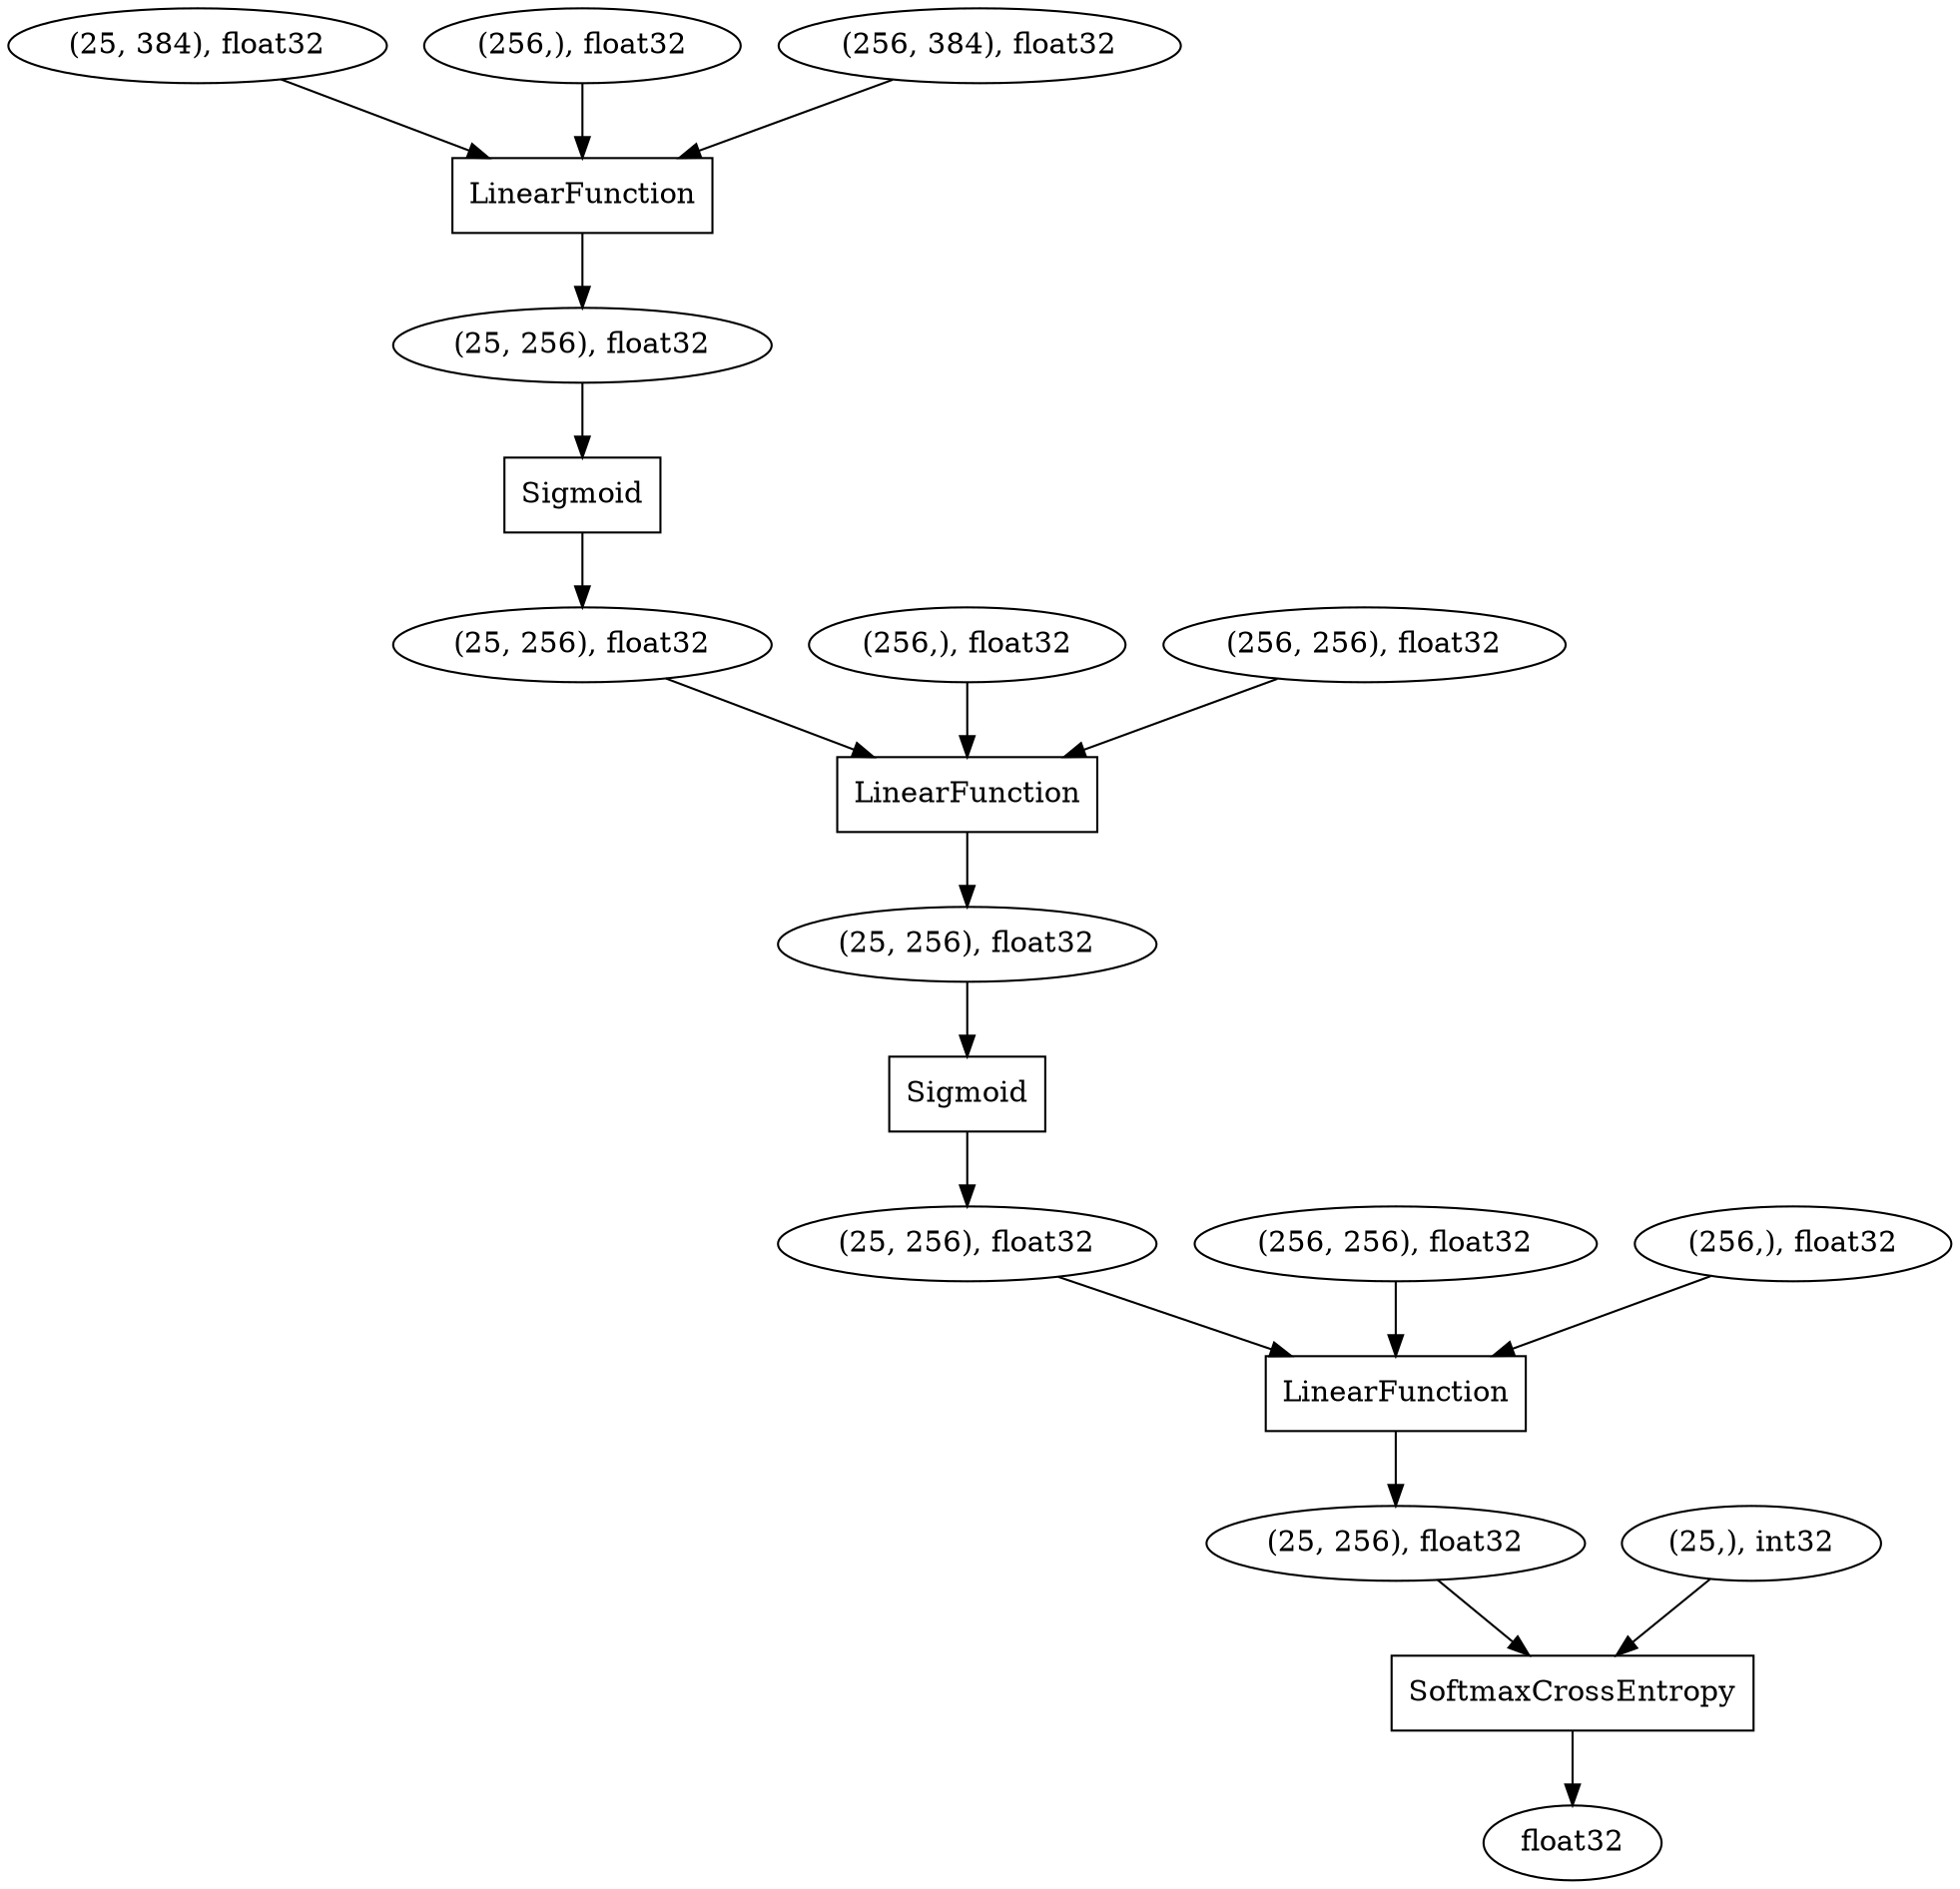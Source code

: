digraph graphname{139673307253728 [label="(25, 384), float32",shape="oval"];139672839120432 [label="(256,), float32",shape="oval"];139672838688840 [label="SoftmaxCrossEntropy",shape="box"];139672839120488 [label="Sigmoid",shape="box"];139672839119984 [label="(256,), float32",shape="oval"];139672838687376 [label="LinearFunction",shape="box"];139672839120040 [label="(256, 384), float32",shape="oval"];139672838688440 [label="(25, 256), float32",shape="oval"];139672838692032 [label="float32",shape="oval"];139672839120096 [label="(256, 256), float32",shape="oval"];139672838687992 [label="LinearFunction",shape="box"];139673307254512 [label="LinearFunction",shape="box"];139672839120152 [label="(256,), float32",shape="oval"];139673307254568 [label="(25,), int32",shape="oval"];139672839119648 [label="(256, 256), float32",shape="oval"];139672838691248 [label="(25, 256), float32",shape="oval"];139672838687152 [label="(25, 256), float32",shape="oval"];139672838686648 [label="Sigmoid",shape="box"];139672838688216 [label="(25, 256), float32",shape="oval"];139672839120376 [label="(25, 256), float32",shape="oval"];139672838688216 -> 139672838686648;139672838687992 -> 139672838691248;139672839119984 -> 139672838687376;139672839120376 -> 139672839120488;139673307253728 -> 139673307254512;139672838686648 -> 139672838687152;139672839120432 -> 139673307254512;139672839120488 -> 139672838688440;139672838687152 -> 139672838687992;139672838688440 -> 139672838687376;139673307254568 -> 139672838688840;139673307254512 -> 139672839120376;139672839120040 -> 139673307254512;139672838687376 -> 139672838688216;139672838688840 -> 139672838692032;139672838691248 -> 139672838688840;139672839120096 -> 139672838687992;139672839119648 -> 139672838687376;139672839120152 -> 139672838687992;}
